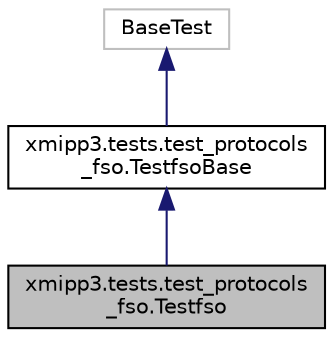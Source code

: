 digraph "xmipp3.tests.test_protocols_fso.Testfso"
{
  edge [fontname="Helvetica",fontsize="10",labelfontname="Helvetica",labelfontsize="10"];
  node [fontname="Helvetica",fontsize="10",shape=record];
  Node3 [label="xmipp3.tests.test_protocols\l_fso.Testfso",height=0.2,width=0.4,color="black", fillcolor="grey75", style="filled", fontcolor="black"];
  Node4 -> Node3 [dir="back",color="midnightblue",fontsize="10",style="solid",fontname="Helvetica"];
  Node4 [label="xmipp3.tests.test_protocols\l_fso.TestfsoBase",height=0.2,width=0.4,color="black", fillcolor="white", style="filled",URL="$classxmipp3_1_1tests_1_1test__protocols__fso_1_1TestfsoBase.html"];
  Node5 -> Node4 [dir="back",color="midnightblue",fontsize="10",style="solid",fontname="Helvetica"];
  Node5 [label="BaseTest",height=0.2,width=0.4,color="grey75", fillcolor="white", style="filled"];
}
